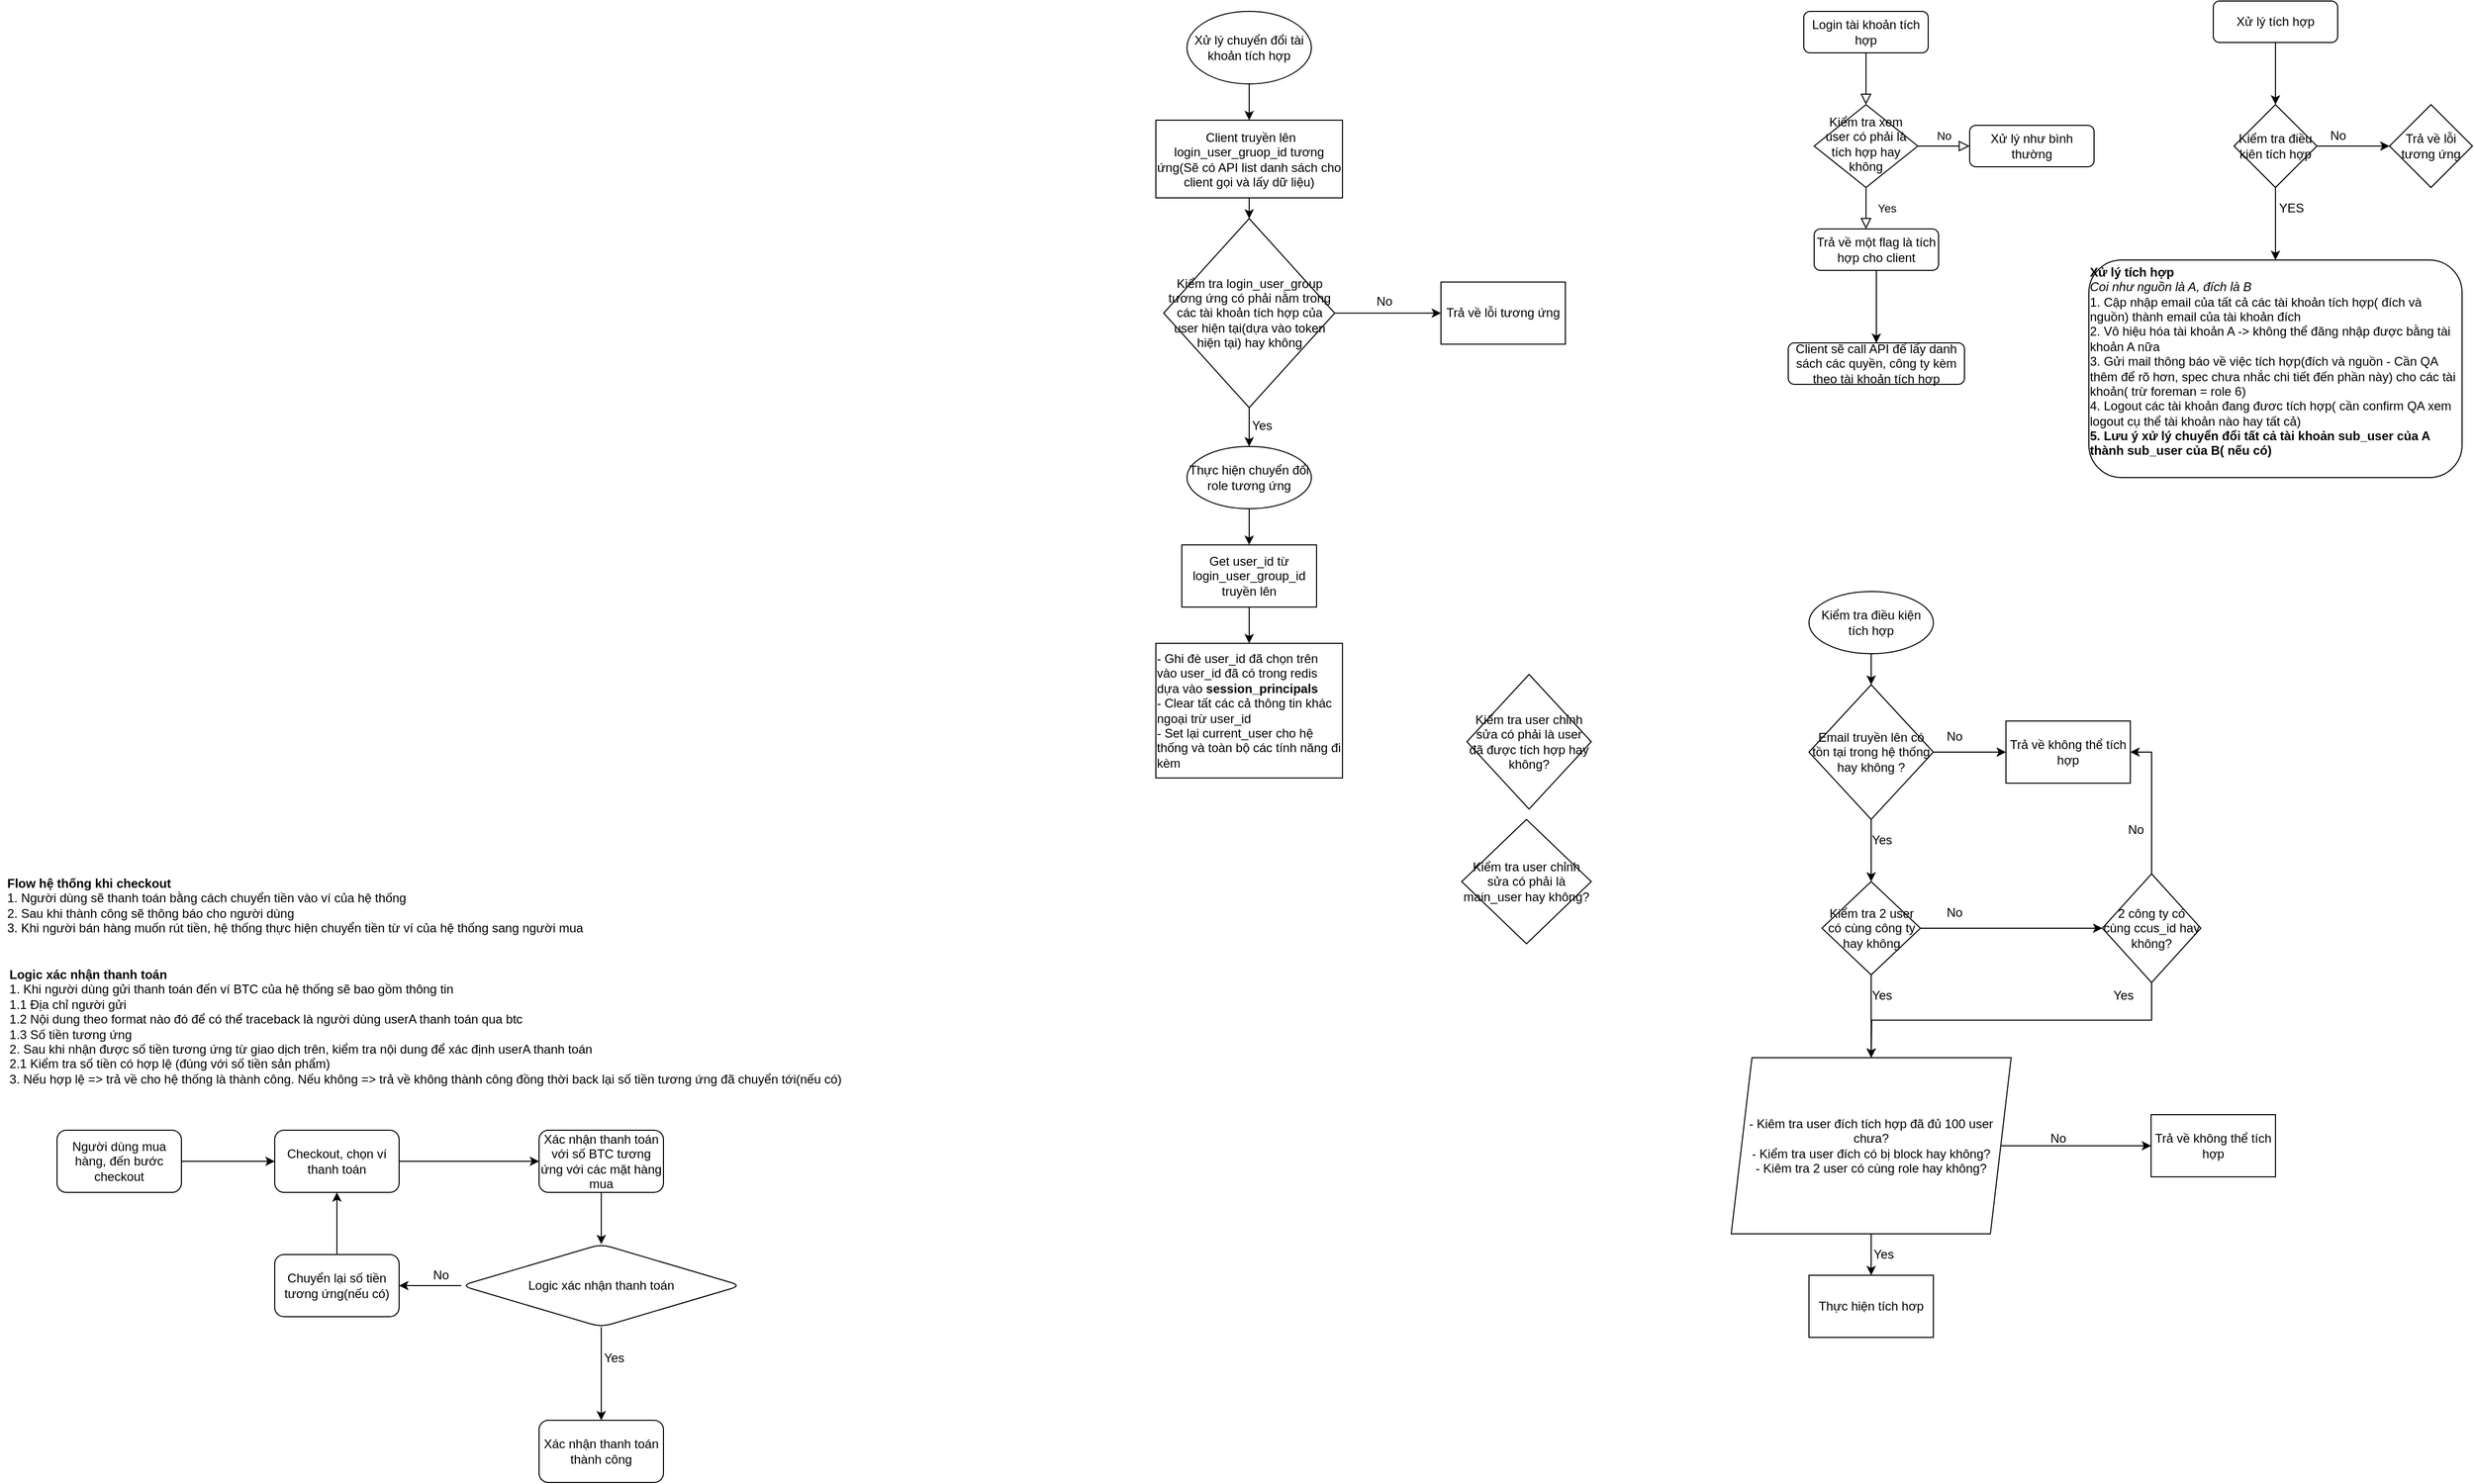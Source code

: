 <mxfile version="14.6.11" type="github" pages="2">
  <diagram id="C5RBs43oDa-KdzZeNtuy" name="Page-1">
    <mxGraphModel dx="4671" dy="774" grid="1" gridSize="10" guides="1" tooltips="1" connect="1" arrows="1" fold="1" page="1" pageScale="1" pageWidth="3300" pageHeight="4681" math="0" shadow="0">
      <root>
        <mxCell id="WIyWlLk6GJQsqaUBKTNV-0" />
        <mxCell id="WIyWlLk6GJQsqaUBKTNV-1" parent="WIyWlLk6GJQsqaUBKTNV-0" />
        <mxCell id="WIyWlLk6GJQsqaUBKTNV-2" value="" style="rounded=0;html=1;jettySize=auto;orthogonalLoop=1;fontSize=11;endArrow=block;endFill=0;endSize=8;strokeWidth=1;shadow=0;labelBackgroundColor=none;edgeStyle=orthogonalEdgeStyle;" parent="WIyWlLk6GJQsqaUBKTNV-1" source="WIyWlLk6GJQsqaUBKTNV-3" target="WIyWlLk6GJQsqaUBKTNV-6" edge="1">
          <mxGeometry relative="1" as="geometry" />
        </mxCell>
        <mxCell id="WIyWlLk6GJQsqaUBKTNV-3" value="Login tài khoản tích hợp" style="rounded=1;whiteSpace=wrap;html=1;fontSize=12;glass=0;strokeWidth=1;shadow=0;" parent="WIyWlLk6GJQsqaUBKTNV-1" vertex="1">
          <mxGeometry x="55" y="40" width="120" height="40" as="geometry" />
        </mxCell>
        <mxCell id="WIyWlLk6GJQsqaUBKTNV-4" value="Yes" style="rounded=0;html=1;jettySize=auto;orthogonalLoop=1;fontSize=11;endArrow=block;endFill=0;endSize=8;strokeWidth=1;shadow=0;labelBackgroundColor=none;edgeStyle=orthogonalEdgeStyle;" parent="WIyWlLk6GJQsqaUBKTNV-1" source="WIyWlLk6GJQsqaUBKTNV-6" edge="1">
          <mxGeometry y="20" relative="1" as="geometry">
            <mxPoint as="offset" />
            <mxPoint x="115" y="250" as="targetPoint" />
          </mxGeometry>
        </mxCell>
        <mxCell id="WIyWlLk6GJQsqaUBKTNV-5" value="No" style="edgeStyle=orthogonalEdgeStyle;rounded=0;html=1;jettySize=auto;orthogonalLoop=1;fontSize=11;endArrow=block;endFill=0;endSize=8;strokeWidth=1;shadow=0;labelBackgroundColor=none;" parent="WIyWlLk6GJQsqaUBKTNV-1" source="WIyWlLk6GJQsqaUBKTNV-6" target="WIyWlLk6GJQsqaUBKTNV-7" edge="1">
          <mxGeometry y="10" relative="1" as="geometry">
            <mxPoint as="offset" />
          </mxGeometry>
        </mxCell>
        <mxCell id="WIyWlLk6GJQsqaUBKTNV-6" value="Kiểm tra xem user có phải là tích hợp hay không" style="rhombus;whiteSpace=wrap;html=1;shadow=0;fontFamily=Helvetica;fontSize=12;align=center;strokeWidth=1;spacing=6;spacingTop=-4;" parent="WIyWlLk6GJQsqaUBKTNV-1" vertex="1">
          <mxGeometry x="65" y="130" width="100" height="80" as="geometry" />
        </mxCell>
        <mxCell id="WIyWlLk6GJQsqaUBKTNV-7" value="Xử lý như bình thường" style="rounded=1;whiteSpace=wrap;html=1;fontSize=12;glass=0;strokeWidth=1;shadow=0;" parent="WIyWlLk6GJQsqaUBKTNV-1" vertex="1">
          <mxGeometry x="215" y="150" width="120" height="40" as="geometry" />
        </mxCell>
        <mxCell id="WIyWlLk6GJQsqaUBKTNV-11" value="Client sẽ call API để lấy danh sách các quyền, công ty kèm theo tài khoản tích hợp" style="rounded=1;whiteSpace=wrap;html=1;fontSize=12;glass=0;strokeWidth=1;shadow=0;" parent="WIyWlLk6GJQsqaUBKTNV-1" vertex="1">
          <mxGeometry x="40" y="360" width="170" height="40" as="geometry" />
        </mxCell>
        <mxCell id="jHolvsN0XOzwWB7OhUbm-3" style="edgeStyle=orthogonalEdgeStyle;rounded=0;orthogonalLoop=1;jettySize=auto;html=1;exitX=0.5;exitY=1;exitDx=0;exitDy=0;entryX=0.5;entryY=0;entryDx=0;entryDy=0;" parent="WIyWlLk6GJQsqaUBKTNV-1" source="WIyWlLk6GJQsqaUBKTNV-12" target="WIyWlLk6GJQsqaUBKTNV-11" edge="1">
          <mxGeometry relative="1" as="geometry" />
        </mxCell>
        <mxCell id="WIyWlLk6GJQsqaUBKTNV-12" value="Trả về một flag là tích hợp cho client" style="rounded=1;whiteSpace=wrap;html=1;fontSize=12;glass=0;strokeWidth=1;shadow=0;" parent="WIyWlLk6GJQsqaUBKTNV-1" vertex="1">
          <mxGeometry x="65" y="250" width="120" height="40" as="geometry" />
        </mxCell>
        <mxCell id="jHolvsN0XOzwWB7OhUbm-8" style="edgeStyle=orthogonalEdgeStyle;rounded=0;orthogonalLoop=1;jettySize=auto;html=1;exitX=0.5;exitY=1;exitDx=0;exitDy=0;entryX=0.5;entryY=0;entryDx=0;entryDy=0;" parent="WIyWlLk6GJQsqaUBKTNV-1" source="jHolvsN0XOzwWB7OhUbm-4" target="jHolvsN0XOzwWB7OhUbm-6" edge="1">
          <mxGeometry relative="1" as="geometry" />
        </mxCell>
        <mxCell id="jHolvsN0XOzwWB7OhUbm-4" value="Xử lý tích hợp" style="rounded=1;whiteSpace=wrap;html=1;" parent="WIyWlLk6GJQsqaUBKTNV-1" vertex="1">
          <mxGeometry x="450" y="30" width="120" height="40" as="geometry" />
        </mxCell>
        <mxCell id="jHolvsN0XOzwWB7OhUbm-9" style="edgeStyle=orthogonalEdgeStyle;rounded=0;orthogonalLoop=1;jettySize=auto;html=1;exitX=1;exitY=0.5;exitDx=0;exitDy=0;" parent="WIyWlLk6GJQsqaUBKTNV-1" source="jHolvsN0XOzwWB7OhUbm-6" edge="1">
          <mxGeometry relative="1" as="geometry">
            <mxPoint x="620" y="170" as="targetPoint" />
          </mxGeometry>
        </mxCell>
        <mxCell id="jHolvsN0XOzwWB7OhUbm-14" style="edgeStyle=orthogonalEdgeStyle;rounded=0;orthogonalLoop=1;jettySize=auto;html=1;exitX=0.5;exitY=1;exitDx=0;exitDy=0;entryX=0.5;entryY=0;entryDx=0;entryDy=0;" parent="WIyWlLk6GJQsqaUBKTNV-1" source="jHolvsN0XOzwWB7OhUbm-6" target="jHolvsN0XOzwWB7OhUbm-12" edge="1">
          <mxGeometry relative="1" as="geometry" />
        </mxCell>
        <mxCell id="jHolvsN0XOzwWB7OhUbm-6" value="Kiểm tra điều kiên tích hợp&lt;br&gt;" style="rhombus;whiteSpace=wrap;html=1;" parent="WIyWlLk6GJQsqaUBKTNV-1" vertex="1">
          <mxGeometry x="470" y="130" width="80" height="80" as="geometry" />
        </mxCell>
        <mxCell id="jHolvsN0XOzwWB7OhUbm-10" value="Trả về lỗi tương ứng" style="rhombus;whiteSpace=wrap;html=1;" parent="WIyWlLk6GJQsqaUBKTNV-1" vertex="1">
          <mxGeometry x="620" y="130" width="80" height="80" as="geometry" />
        </mxCell>
        <mxCell id="jHolvsN0XOzwWB7OhUbm-12" value="&lt;div style=&quot;text-align: left&quot;&gt;&lt;span&gt;&lt;b&gt;Xử lý tích hợp&lt;/b&gt;&lt;/span&gt;&lt;/div&gt;&lt;div style=&quot;text-align: left&quot;&gt;&lt;i&gt;&lt;span style=&quot;text-align: center&quot;&gt;Coi như nguồn là A, đích là B&lt;/span&gt;&lt;span&gt;&lt;br&gt;&lt;/span&gt;&lt;/i&gt;&lt;/div&gt;&lt;div style=&quot;text-align: left&quot;&gt;&lt;span&gt;1. Cập nhập email của tất cả các tài khoản tích hợp( đích và nguồn) thành email của tài khoản đích&lt;/span&gt;&lt;/div&gt;&lt;div style=&quot;text-align: left&quot;&gt;&lt;span&gt;2. Vô hiệu hóa tài khoản A -&amp;gt; không thể đăng nhập được bằng tài khoản A nữa&lt;/span&gt;&lt;br&gt;&lt;/div&gt;&lt;div style=&quot;text-align: left&quot;&gt;&lt;span&gt;3. Gửi mail thông báo về việc tích hợp(đích và nguồn - Cần QA thêm để rõ hơn, spec chưa nhắc chi tiết đến phần này) cho các tài khoản( trừ foreman = role 6)&lt;/span&gt;&lt;/div&gt;&lt;div style=&quot;text-align: left&quot;&gt;&lt;div&gt;&lt;span&gt;4. Logout các tài khoản đang đươc tích hợp( cần confirm QA xem logout cụ thể tài khoản nào hay tất cả)&lt;/span&gt;&lt;/div&gt;&lt;div&gt;&lt;b&gt;5. Lưu ý xử lý chuyển đổi tất cả tài khoản sub_user của A thành sub_user của B( nếu có)&lt;/b&gt;&lt;/div&gt;&lt;/div&gt;&lt;div style=&quot;text-align: left&quot;&gt;&lt;span&gt;&lt;br&gt;&lt;/span&gt;&lt;/div&gt;" style="rounded=1;whiteSpace=wrap;html=1;" parent="WIyWlLk6GJQsqaUBKTNV-1" vertex="1">
          <mxGeometry x="330" y="280" width="360" height="210" as="geometry" />
        </mxCell>
        <mxCell id="jHolvsN0XOzwWB7OhUbm-15" value="No" style="text;html=1;align=center;verticalAlign=middle;resizable=0;points=[];autosize=1;" parent="WIyWlLk6GJQsqaUBKTNV-1" vertex="1">
          <mxGeometry x="555" y="150" width="30" height="20" as="geometry" />
        </mxCell>
        <mxCell id="jHolvsN0XOzwWB7OhUbm-16" value="&amp;nbsp; &amp;nbsp;YES" style="text;html=1;align=center;verticalAlign=middle;resizable=0;points=[];autosize=1;" parent="WIyWlLk6GJQsqaUBKTNV-1" vertex="1">
          <mxGeometry x="495" y="220" width="50" height="20" as="geometry" />
        </mxCell>
        <mxCell id="zIeO4mX2KZUvqB7qtyrd-4" style="edgeStyle=orthogonalEdgeStyle;rounded=0;orthogonalLoop=1;jettySize=auto;html=1;exitX=1;exitY=0.5;exitDx=0;exitDy=0;entryX=0;entryY=0.5;entryDx=0;entryDy=0;" parent="WIyWlLk6GJQsqaUBKTNV-1" source="zIeO4mX2KZUvqB7qtyrd-1" target="zIeO4mX2KZUvqB7qtyrd-2" edge="1">
          <mxGeometry relative="1" as="geometry" />
        </mxCell>
        <mxCell id="zIeO4mX2KZUvqB7qtyrd-8" style="edgeStyle=orthogonalEdgeStyle;rounded=0;orthogonalLoop=1;jettySize=auto;html=1;exitX=0.5;exitY=1;exitDx=0;exitDy=0;entryX=0.5;entryY=0;entryDx=0;entryDy=0;" parent="WIyWlLk6GJQsqaUBKTNV-1" source="zIeO4mX2KZUvqB7qtyrd-1" target="zIeO4mX2KZUvqB7qtyrd-23" edge="1">
          <mxGeometry relative="1" as="geometry">
            <mxPoint x="120" y="870" as="targetPoint" />
          </mxGeometry>
        </mxCell>
        <mxCell id="zIeO4mX2KZUvqB7qtyrd-1" value="Email truyền lên có tồn tại trong hệ thống hay không ?" style="rhombus;whiteSpace=wrap;html=1;" parent="WIyWlLk6GJQsqaUBKTNV-1" vertex="1">
          <mxGeometry x="60" y="690" width="120" height="130" as="geometry" />
        </mxCell>
        <mxCell id="zIeO4mX2KZUvqB7qtyrd-2" value="Trả về không thể tích hợp" style="rounded=0;whiteSpace=wrap;html=1;" parent="WIyWlLk6GJQsqaUBKTNV-1" vertex="1">
          <mxGeometry x="250" y="725" width="120" height="60" as="geometry" />
        </mxCell>
        <mxCell id="zIeO4mX2KZUvqB7qtyrd-5" value="No" style="text;html=1;align=center;verticalAlign=middle;resizable=0;points=[];autosize=1;strokeColor=none;" parent="WIyWlLk6GJQsqaUBKTNV-1" vertex="1">
          <mxGeometry x="185" y="730" width="30" height="20" as="geometry" />
        </mxCell>
        <mxCell id="zIeO4mX2KZUvqB7qtyrd-10" value="Yes" style="text;html=1;align=center;verticalAlign=middle;resizable=0;points=[];autosize=1;strokeColor=none;" parent="WIyWlLk6GJQsqaUBKTNV-1" vertex="1">
          <mxGeometry x="110" y="830" width="40" height="20" as="geometry" />
        </mxCell>
        <mxCell id="zIeO4mX2KZUvqB7qtyrd-38" style="edgeStyle=orthogonalEdgeStyle;rounded=0;orthogonalLoop=1;jettySize=auto;html=1;exitX=1;exitY=0.5;exitDx=0;exitDy=0;entryX=0;entryY=0.5;entryDx=0;entryDy=0;" parent="WIyWlLk6GJQsqaUBKTNV-1" source="zIeO4mX2KZUvqB7qtyrd-22" target="zIeO4mX2KZUvqB7qtyrd-39" edge="1">
          <mxGeometry relative="1" as="geometry">
            <mxPoint x="380" y="1130" as="targetPoint" />
          </mxGeometry>
        </mxCell>
        <mxCell id="zIeO4mX2KZUvqB7qtyrd-69" style="edgeStyle=orthogonalEdgeStyle;rounded=0;orthogonalLoop=1;jettySize=auto;html=1;exitX=0.5;exitY=1;exitDx=0;exitDy=0;entryX=0.5;entryY=0;entryDx=0;entryDy=0;" parent="WIyWlLk6GJQsqaUBKTNV-1" source="zIeO4mX2KZUvqB7qtyrd-22" target="zIeO4mX2KZUvqB7qtyrd-41" edge="1">
          <mxGeometry relative="1" as="geometry" />
        </mxCell>
        <mxCell id="zIeO4mX2KZUvqB7qtyrd-22" value="- Kiêm tra user đích tích hợp đã đủ 100 user chưa?&lt;br&gt;- Kiểm tra user đích có bị block hay không?&lt;br&gt;- Kiêm tra 2 user có cùng role hay không?" style="shape=parallelogram;perimeter=parallelogramPerimeter;whiteSpace=wrap;html=1;fixedSize=1;" parent="WIyWlLk6GJQsqaUBKTNV-1" vertex="1">
          <mxGeometry x="-15" y="1050" width="270" height="170" as="geometry" />
        </mxCell>
        <mxCell id="zIeO4mX2KZUvqB7qtyrd-26" style="edgeStyle=orthogonalEdgeStyle;rounded=0;orthogonalLoop=1;jettySize=auto;html=1;exitX=1;exitY=0.5;exitDx=0;exitDy=0;entryX=0;entryY=0.5;entryDx=0;entryDy=0;" parent="WIyWlLk6GJQsqaUBKTNV-1" source="zIeO4mX2KZUvqB7qtyrd-23" target="zIeO4mX2KZUvqB7qtyrd-24" edge="1">
          <mxGeometry relative="1" as="geometry" />
        </mxCell>
        <mxCell id="zIeO4mX2KZUvqB7qtyrd-30" style="edgeStyle=orthogonalEdgeStyle;rounded=0;orthogonalLoop=1;jettySize=auto;html=1;exitX=0.5;exitY=1;exitDx=0;exitDy=0;entryX=0.5;entryY=0;entryDx=0;entryDy=0;" parent="WIyWlLk6GJQsqaUBKTNV-1" source="zIeO4mX2KZUvqB7qtyrd-23" target="zIeO4mX2KZUvqB7qtyrd-22" edge="1">
          <mxGeometry relative="1" as="geometry" />
        </mxCell>
        <mxCell id="zIeO4mX2KZUvqB7qtyrd-23" value="Kiểm tra 2 user có cùng công ty hay không" style="rhombus;whiteSpace=wrap;html=1;" parent="WIyWlLk6GJQsqaUBKTNV-1" vertex="1">
          <mxGeometry x="72.5" y="880" width="95" height="90" as="geometry" />
        </mxCell>
        <mxCell id="zIeO4mX2KZUvqB7qtyrd-28" style="edgeStyle=orthogonalEdgeStyle;rounded=0;orthogonalLoop=1;jettySize=auto;html=1;entryX=1;entryY=0.5;entryDx=0;entryDy=0;" parent="WIyWlLk6GJQsqaUBKTNV-1" source="zIeO4mX2KZUvqB7qtyrd-24" target="zIeO4mX2KZUvqB7qtyrd-2" edge="1">
          <mxGeometry relative="1" as="geometry" />
        </mxCell>
        <mxCell id="zIeO4mX2KZUvqB7qtyrd-35" style="edgeStyle=orthogonalEdgeStyle;rounded=0;orthogonalLoop=1;jettySize=auto;html=1;exitX=0.5;exitY=1;exitDx=0;exitDy=0;" parent="WIyWlLk6GJQsqaUBKTNV-1" source="zIeO4mX2KZUvqB7qtyrd-24" edge="1">
          <mxGeometry relative="1" as="geometry">
            <mxPoint x="120" y="1050" as="targetPoint" />
          </mxGeometry>
        </mxCell>
        <mxCell id="zIeO4mX2KZUvqB7qtyrd-24" value="2 công ty có cùng ccus_id hay không?" style="rhombus;whiteSpace=wrap;html=1;" parent="WIyWlLk6GJQsqaUBKTNV-1" vertex="1">
          <mxGeometry x="343" y="872.5" width="95" height="105" as="geometry" />
        </mxCell>
        <mxCell id="zIeO4mX2KZUvqB7qtyrd-27" value="No" style="text;html=1;align=center;verticalAlign=middle;resizable=0;points=[];autosize=1;strokeColor=none;" parent="WIyWlLk6GJQsqaUBKTNV-1" vertex="1">
          <mxGeometry x="185" y="900" width="30" height="20" as="geometry" />
        </mxCell>
        <mxCell id="zIeO4mX2KZUvqB7qtyrd-29" value="No" style="text;html=1;align=center;verticalAlign=middle;resizable=0;points=[];autosize=1;strokeColor=none;" parent="WIyWlLk6GJQsqaUBKTNV-1" vertex="1">
          <mxGeometry x="360" y="820" width="30" height="20" as="geometry" />
        </mxCell>
        <mxCell id="zIeO4mX2KZUvqB7qtyrd-31" value="Yes" style="text;html=1;align=center;verticalAlign=middle;resizable=0;points=[];autosize=1;strokeColor=none;" parent="WIyWlLk6GJQsqaUBKTNV-1" vertex="1">
          <mxGeometry x="110" y="980" width="40" height="20" as="geometry" />
        </mxCell>
        <mxCell id="zIeO4mX2KZUvqB7qtyrd-36" value="Yes" style="text;html=1;align=center;verticalAlign=middle;resizable=0;points=[];autosize=1;strokeColor=none;" parent="WIyWlLk6GJQsqaUBKTNV-1" vertex="1">
          <mxGeometry x="343" y="980" width="40" height="20" as="geometry" />
        </mxCell>
        <mxCell id="zIeO4mX2KZUvqB7qtyrd-39" value="Trả về không thể tích hợp" style="rounded=0;whiteSpace=wrap;html=1;" parent="WIyWlLk6GJQsqaUBKTNV-1" vertex="1">
          <mxGeometry x="390" y="1105" width="120" height="60" as="geometry" />
        </mxCell>
        <mxCell id="zIeO4mX2KZUvqB7qtyrd-40" value="No" style="text;html=1;align=center;verticalAlign=middle;resizable=0;points=[];autosize=1;strokeColor=none;" parent="WIyWlLk6GJQsqaUBKTNV-1" vertex="1">
          <mxGeometry x="285" y="1118" width="30" height="20" as="geometry" />
        </mxCell>
        <mxCell id="zIeO4mX2KZUvqB7qtyrd-41" value="Thực hiện tích hơp" style="whiteSpace=wrap;html=1;" parent="WIyWlLk6GJQsqaUBKTNV-1" vertex="1">
          <mxGeometry x="60" y="1260" width="120" height="60" as="geometry" />
        </mxCell>
        <mxCell id="zIeO4mX2KZUvqB7qtyrd-45" style="edgeStyle=orthogonalEdgeStyle;rounded=0;orthogonalLoop=1;jettySize=auto;html=1;entryX=0.5;entryY=0;entryDx=0;entryDy=0;" parent="WIyWlLk6GJQsqaUBKTNV-1" source="zIeO4mX2KZUvqB7qtyrd-43" target="zIeO4mX2KZUvqB7qtyrd-1" edge="1">
          <mxGeometry relative="1" as="geometry" />
        </mxCell>
        <mxCell id="zIeO4mX2KZUvqB7qtyrd-43" value="Kiểm tra điều kiện tích hợp" style="ellipse;whiteSpace=wrap;html=1;" parent="WIyWlLk6GJQsqaUBKTNV-1" vertex="1">
          <mxGeometry x="60" y="600" width="120" height="60" as="geometry" />
        </mxCell>
        <mxCell id="zIeO4mX2KZUvqB7qtyrd-47" value="&amp;nbsp;Yes" style="text;html=1;align=center;verticalAlign=middle;resizable=0;points=[];autosize=1;strokeColor=none;" parent="WIyWlLk6GJQsqaUBKTNV-1" vertex="1">
          <mxGeometry x="110" y="1230" width="40" height="20" as="geometry" />
        </mxCell>
        <mxCell id="zIeO4mX2KZUvqB7qtyrd-50" value="" style="edgeStyle=orthogonalEdgeStyle;rounded=0;orthogonalLoop=1;jettySize=auto;html=1;" parent="WIyWlLk6GJQsqaUBKTNV-1" source="zIeO4mX2KZUvqB7qtyrd-48" target="zIeO4mX2KZUvqB7qtyrd-49" edge="1">
          <mxGeometry relative="1" as="geometry" />
        </mxCell>
        <mxCell id="zIeO4mX2KZUvqB7qtyrd-48" value="Xử lý chuyển đổi tài khoản tích hợp" style="ellipse;whiteSpace=wrap;html=1;" parent="WIyWlLk6GJQsqaUBKTNV-1" vertex="1">
          <mxGeometry x="-540" y="40" width="120" height="70" as="geometry" />
        </mxCell>
        <mxCell id="zIeO4mX2KZUvqB7qtyrd-52" value="" style="edgeStyle=orthogonalEdgeStyle;rounded=0;orthogonalLoop=1;jettySize=auto;html=1;" parent="WIyWlLk6GJQsqaUBKTNV-1" source="zIeO4mX2KZUvqB7qtyrd-49" target="zIeO4mX2KZUvqB7qtyrd-51" edge="1">
          <mxGeometry relative="1" as="geometry" />
        </mxCell>
        <mxCell id="zIeO4mX2KZUvqB7qtyrd-49" value="&amp;nbsp;Client truyền lên login_user_gruop_id tương ứng(Sẽ có API list danh sách cho client gọi và lấy dữ liệu)" style="whiteSpace=wrap;html=1;" parent="WIyWlLk6GJQsqaUBKTNV-1" vertex="1">
          <mxGeometry x="-570" y="145" width="180" height="75" as="geometry" />
        </mxCell>
        <mxCell id="zIeO4mX2KZUvqB7qtyrd-54" value="" style="edgeStyle=orthogonalEdgeStyle;rounded=0;orthogonalLoop=1;jettySize=auto;html=1;" parent="WIyWlLk6GJQsqaUBKTNV-1" source="zIeO4mX2KZUvqB7qtyrd-51" target="zIeO4mX2KZUvqB7qtyrd-53" edge="1">
          <mxGeometry relative="1" as="geometry" />
        </mxCell>
        <mxCell id="zIeO4mX2KZUvqB7qtyrd-60" value="" style="edgeStyle=orthogonalEdgeStyle;rounded=0;orthogonalLoop=1;jettySize=auto;html=1;" parent="WIyWlLk6GJQsqaUBKTNV-1" source="zIeO4mX2KZUvqB7qtyrd-51" target="zIeO4mX2KZUvqB7qtyrd-59" edge="1">
          <mxGeometry relative="1" as="geometry" />
        </mxCell>
        <mxCell id="zIeO4mX2KZUvqB7qtyrd-51" value="Kiểm tra login_user_group tương ứng có phải nằm trong các tài khoản tích hợp của user hiện tại(dựa vào token hiện tại) hay không" style="rhombus;whiteSpace=wrap;html=1;" parent="WIyWlLk6GJQsqaUBKTNV-1" vertex="1">
          <mxGeometry x="-562.5" y="240" width="165" height="182.5" as="geometry" />
        </mxCell>
        <mxCell id="zIeO4mX2KZUvqB7qtyrd-53" value="Trả về lỗi tương ứng" style="whiteSpace=wrap;html=1;" parent="WIyWlLk6GJQsqaUBKTNV-1" vertex="1">
          <mxGeometry x="-295" y="301.25" width="120" height="60" as="geometry" />
        </mxCell>
        <mxCell id="zIeO4mX2KZUvqB7qtyrd-55" value="No" style="text;html=1;align=center;verticalAlign=middle;resizable=0;points=[];autosize=1;strokeColor=none;" parent="WIyWlLk6GJQsqaUBKTNV-1" vertex="1">
          <mxGeometry x="-365" y="310" width="30" height="20" as="geometry" />
        </mxCell>
        <mxCell id="zIeO4mX2KZUvqB7qtyrd-62" value="" style="edgeStyle=orthogonalEdgeStyle;rounded=0;orthogonalLoop=1;jettySize=auto;html=1;" parent="WIyWlLk6GJQsqaUBKTNV-1" source="zIeO4mX2KZUvqB7qtyrd-59" target="zIeO4mX2KZUvqB7qtyrd-61" edge="1">
          <mxGeometry relative="1" as="geometry" />
        </mxCell>
        <mxCell id="zIeO4mX2KZUvqB7qtyrd-59" value="Thực hiện chuyển đổi role tương ứng" style="ellipse;whiteSpace=wrap;html=1;" parent="WIyWlLk6GJQsqaUBKTNV-1" vertex="1">
          <mxGeometry x="-540" y="460" width="120" height="60" as="geometry" />
        </mxCell>
        <mxCell id="zIeO4mX2KZUvqB7qtyrd-65" value="" style="edgeStyle=orthogonalEdgeStyle;rounded=0;orthogonalLoop=1;jettySize=auto;html=1;" parent="WIyWlLk6GJQsqaUBKTNV-1" source="zIeO4mX2KZUvqB7qtyrd-61" target="zIeO4mX2KZUvqB7qtyrd-64" edge="1">
          <mxGeometry relative="1" as="geometry" />
        </mxCell>
        <mxCell id="zIeO4mX2KZUvqB7qtyrd-61" value="Get user_id từ login_user_group_id truyền lên" style="whiteSpace=wrap;html=1;" parent="WIyWlLk6GJQsqaUBKTNV-1" vertex="1">
          <mxGeometry x="-545" y="555" width="130" height="60" as="geometry" />
        </mxCell>
        <mxCell id="zIeO4mX2KZUvqB7qtyrd-63" value="Yes" style="text;html=1;align=center;verticalAlign=middle;resizable=0;points=[];autosize=1;strokeColor=none;" parent="WIyWlLk6GJQsqaUBKTNV-1" vertex="1">
          <mxGeometry x="-488" y="430" width="40" height="20" as="geometry" />
        </mxCell>
        <mxCell id="zIeO4mX2KZUvqB7qtyrd-64" value="&lt;div style=&quot;text-align: left&quot;&gt;- Ghi đè user_id đã chọn trên vào user_id đã có trong redis dựa vào &lt;b&gt;session_principals&lt;/b&gt;&lt;/div&gt;&lt;div style=&quot;text-align: left&quot;&gt;&lt;span&gt;- Clear tất các cả thông tin khác ngoại trừ user_id&lt;/span&gt;&lt;/div&gt;&lt;div style=&quot;text-align: left&quot;&gt;&lt;span&gt;- Set lại current_user cho hệ thống và toàn bộ các tính năng đi kèm&lt;/span&gt;&lt;/div&gt;" style="whiteSpace=wrap;html=1;" parent="WIyWlLk6GJQsqaUBKTNV-1" vertex="1">
          <mxGeometry x="-570" y="650" width="180" height="130" as="geometry" />
        </mxCell>
        <mxCell id="zIeO4mX2KZUvqB7qtyrd-67" value="Kiểm tra user chỉnh sửa có phải là user đã được tích hợp hay không?" style="rhombus;whiteSpace=wrap;html=1;" parent="WIyWlLk6GJQsqaUBKTNV-1" vertex="1">
          <mxGeometry x="-270" y="680" width="120" height="130" as="geometry" />
        </mxCell>
        <mxCell id="zIeO4mX2KZUvqB7qtyrd-68" value="Kiểm tra user chỉnh sửa có phải là main_user hay không?" style="rhombus;whiteSpace=wrap;html=1;" parent="WIyWlLk6GJQsqaUBKTNV-1" vertex="1">
          <mxGeometry x="-275" y="820" width="125" height="120" as="geometry" />
        </mxCell>
        <mxCell id="Pzx_2IbmcqcxfDPaLrir-2" value="" style="edgeStyle=orthogonalEdgeStyle;rounded=0;orthogonalLoop=1;jettySize=auto;html=1;" edge="1" parent="WIyWlLk6GJQsqaUBKTNV-1" source="Pzx_2IbmcqcxfDPaLrir-0" target="Pzx_2IbmcqcxfDPaLrir-1">
          <mxGeometry relative="1" as="geometry" />
        </mxCell>
        <mxCell id="Pzx_2IbmcqcxfDPaLrir-0" value="Người dùng mua hàng, đến bước checkout" style="rounded=1;whiteSpace=wrap;html=1;" vertex="1" parent="WIyWlLk6GJQsqaUBKTNV-1">
          <mxGeometry x="-1630" y="1120" width="120" height="60" as="geometry" />
        </mxCell>
        <mxCell id="Pzx_2IbmcqcxfDPaLrir-4" value="" style="edgeStyle=orthogonalEdgeStyle;rounded=0;orthogonalLoop=1;jettySize=auto;html=1;" edge="1" parent="WIyWlLk6GJQsqaUBKTNV-1" source="Pzx_2IbmcqcxfDPaLrir-1" target="Pzx_2IbmcqcxfDPaLrir-3">
          <mxGeometry relative="1" as="geometry" />
        </mxCell>
        <mxCell id="Pzx_2IbmcqcxfDPaLrir-1" value="Checkout, chọn ví thanh toán" style="rounded=1;whiteSpace=wrap;html=1;" vertex="1" parent="WIyWlLk6GJQsqaUBKTNV-1">
          <mxGeometry x="-1420" y="1120" width="120" height="60" as="geometry" />
        </mxCell>
        <mxCell id="Pzx_2IbmcqcxfDPaLrir-6" value="" style="edgeStyle=orthogonalEdgeStyle;rounded=0;orthogonalLoop=1;jettySize=auto;html=1;" edge="1" parent="WIyWlLk6GJQsqaUBKTNV-1" source="Pzx_2IbmcqcxfDPaLrir-3" target="Pzx_2IbmcqcxfDPaLrir-5">
          <mxGeometry relative="1" as="geometry" />
        </mxCell>
        <mxCell id="Pzx_2IbmcqcxfDPaLrir-3" value="Xác nhận thanh toán với số BTC tương ứng với các mặt hàng mua" style="whiteSpace=wrap;html=1;rounded=1;" vertex="1" parent="WIyWlLk6GJQsqaUBKTNV-1">
          <mxGeometry x="-1165" y="1120" width="120" height="60" as="geometry" />
        </mxCell>
        <mxCell id="Pzx_2IbmcqcxfDPaLrir-8" value="" style="edgeStyle=orthogonalEdgeStyle;rounded=0;orthogonalLoop=1;jettySize=auto;html=1;" edge="1" parent="WIyWlLk6GJQsqaUBKTNV-1" source="Pzx_2IbmcqcxfDPaLrir-5" target="Pzx_2IbmcqcxfDPaLrir-7">
          <mxGeometry relative="1" as="geometry" />
        </mxCell>
        <mxCell id="Pzx_2IbmcqcxfDPaLrir-17" value="" style="edgeStyle=orthogonalEdgeStyle;rounded=0;orthogonalLoop=1;jettySize=auto;html=1;exitX=0;exitY=0.5;exitDx=0;exitDy=0;" edge="1" parent="WIyWlLk6GJQsqaUBKTNV-1" source="Pzx_2IbmcqcxfDPaLrir-5" target="Pzx_2IbmcqcxfDPaLrir-16">
          <mxGeometry relative="1" as="geometry">
            <mxPoint x="-1280" y="1270" as="sourcePoint" />
          </mxGeometry>
        </mxCell>
        <mxCell id="Pzx_2IbmcqcxfDPaLrir-5" value="Logic xác nhận thanh toán" style="rhombus;whiteSpace=wrap;html=1;rounded=1;" vertex="1" parent="WIyWlLk6GJQsqaUBKTNV-1">
          <mxGeometry x="-1240" y="1230" width="270" height="80" as="geometry" />
        </mxCell>
        <mxCell id="Pzx_2IbmcqcxfDPaLrir-7" value="Xác nhận thanh toán thành công" style="whiteSpace=wrap;html=1;rounded=1;" vertex="1" parent="WIyWlLk6GJQsqaUBKTNV-1">
          <mxGeometry x="-1165" y="1400" width="120" height="60" as="geometry" />
        </mxCell>
        <mxCell id="Pzx_2IbmcqcxfDPaLrir-9" value="Yes" style="text;html=1;align=center;verticalAlign=middle;resizable=0;points=[];autosize=1;strokeColor=none;" vertex="1" parent="WIyWlLk6GJQsqaUBKTNV-1">
          <mxGeometry x="-1113" y="1330" width="40" height="20" as="geometry" />
        </mxCell>
        <mxCell id="Pzx_2IbmcqcxfDPaLrir-14" value="&lt;b&gt;Flow hệ thống khi checkout&lt;br&gt;&lt;/b&gt;1. Người dùng sẽ thanh toán bằng cách chuyển tiền vào ví của hệ thống&lt;br&gt;2. Sau khi thành công sẽ thông báo cho người dùng&lt;br&gt;&lt;div&gt;&lt;span&gt;3. Khi người bán hàng muốn rút tiền, hệ thống thực hiện chuyển tiền từ ví của hệ thống sang người mua&lt;/span&gt;&lt;/div&gt;" style="text;html=1;align=left;verticalAlign=middle;resizable=0;points=[];autosize=1;strokeColor=none;" vertex="1" parent="WIyWlLk6GJQsqaUBKTNV-1">
          <mxGeometry x="-1680" y="872.5" width="570" height="60" as="geometry" />
        </mxCell>
        <mxCell id="Pzx_2IbmcqcxfDPaLrir-15" value="&lt;div style=&quot;text-align: left&quot;&gt;&lt;b&gt;Logic xác nhận thanh toán&lt;/b&gt;&lt;/div&gt;&lt;div style=&quot;text-align: left&quot;&gt;&lt;span&gt;1. Khi người dùng gửi thanh toán đến ví BTC của hệ thống sẽ bao gồm thông tin&lt;/span&gt;&lt;/div&gt;&lt;div style=&quot;text-align: left&quot;&gt;&lt;span&gt;1.1 Địa chỉ người gửi&lt;/span&gt;&lt;/div&gt;&lt;div style=&quot;text-align: left&quot;&gt;&lt;span&gt;1.2 Nội dung theo format nào đó để có thể traceback là người dùng userA thanh toán qua btc&lt;/span&gt;&lt;/div&gt;&lt;div style=&quot;text-align: left&quot;&gt;&lt;span&gt;1.3 Số tiền tương ứng&lt;/span&gt;&lt;/div&gt;&lt;div style=&quot;text-align: left&quot;&gt;&lt;span&gt;2. Sau khi nhận được số tiền tương ứng từ giao dịch trên, kiểm tra nội dung để xác định userA thanh toán&lt;/span&gt;&lt;/div&gt;&lt;div style=&quot;text-align: left&quot;&gt;&lt;span&gt;2.1 Kiểm tra số tiền có hợp lệ (đúng với số tiền sản phẩm)&lt;/span&gt;&lt;/div&gt;&lt;div style=&quot;text-align: left&quot;&gt;&lt;span&gt;3. Nếu hợp lệ =&amp;gt; trả về cho hệ thống là thành công. Nếu không =&amp;gt; trả về không thành công đồng thời back lại số tiền tương ứng đã chuyển tới(nếu có)&lt;/span&gt;&lt;/div&gt;" style="text;html=1;align=center;verticalAlign=middle;resizable=0;points=[];autosize=1;strokeColor=none;" vertex="1" parent="WIyWlLk6GJQsqaUBKTNV-1">
          <mxGeometry x="-1685" y="960" width="820" height="120" as="geometry" />
        </mxCell>
        <mxCell id="Pzx_2IbmcqcxfDPaLrir-19" style="edgeStyle=orthogonalEdgeStyle;rounded=0;orthogonalLoop=1;jettySize=auto;html=1;exitX=0.5;exitY=0;exitDx=0;exitDy=0;entryX=0.5;entryY=1;entryDx=0;entryDy=0;" edge="1" parent="WIyWlLk6GJQsqaUBKTNV-1" source="Pzx_2IbmcqcxfDPaLrir-16" target="Pzx_2IbmcqcxfDPaLrir-1">
          <mxGeometry relative="1" as="geometry" />
        </mxCell>
        <mxCell id="Pzx_2IbmcqcxfDPaLrir-16" value="Chuyển lại số tiền tương ứng(nếu có)" style="whiteSpace=wrap;html=1;rounded=1;" vertex="1" parent="WIyWlLk6GJQsqaUBKTNV-1">
          <mxGeometry x="-1420" y="1240" width="120" height="60" as="geometry" />
        </mxCell>
        <mxCell id="Pzx_2IbmcqcxfDPaLrir-18" value="No" style="text;html=1;align=center;verticalAlign=middle;resizable=0;points=[];autosize=1;strokeColor=none;" vertex="1" parent="WIyWlLk6GJQsqaUBKTNV-1">
          <mxGeometry x="-1275" y="1250" width="30" height="20" as="geometry" />
        </mxCell>
      </root>
    </mxGraphModel>
  </diagram>
  <diagram id="yCReoXExJC-A5LxjsX6s" name="Page-2">
    <mxGraphModel dx="4671" dy="774" grid="1" gridSize="10" guides="1" tooltips="1" connect="1" arrows="1" fold="1" page="1" pageScale="1" pageWidth="3300" pageHeight="4681" math="0" shadow="0">
      <root>
        <mxCell id="QEjalHJp5oZfsgXsl_Ml-0" />
        <mxCell id="QEjalHJp5oZfsgXsl_Ml-1" parent="QEjalHJp5oZfsgXsl_Ml-0" />
        <mxCell id="gn3FfOdo5ZKd8XzCmzbQ-0" value="" style="edgeStyle=orthogonalEdgeStyle;rounded=0;orthogonalLoop=1;jettySize=auto;html=1;" edge="1" parent="QEjalHJp5oZfsgXsl_Ml-1" source="gn3FfOdo5ZKd8XzCmzbQ-1" target="gn3FfOdo5ZKd8XzCmzbQ-3">
          <mxGeometry relative="1" as="geometry" />
        </mxCell>
        <mxCell id="gn3FfOdo5ZKd8XzCmzbQ-1" value="Người dùng mua hàng, đến bước checkout" style="rounded=1;whiteSpace=wrap;html=1;" vertex="1" parent="QEjalHJp5oZfsgXsl_Ml-1">
          <mxGeometry x="-1630" y="1120" width="120" height="60" as="geometry" />
        </mxCell>
        <mxCell id="gn3FfOdo5ZKd8XzCmzbQ-2" value="" style="edgeStyle=orthogonalEdgeStyle;rounded=0;orthogonalLoop=1;jettySize=auto;html=1;" edge="1" parent="QEjalHJp5oZfsgXsl_Ml-1" source="gn3FfOdo5ZKd8XzCmzbQ-3" target="gn3FfOdo5ZKd8XzCmzbQ-5">
          <mxGeometry relative="1" as="geometry" />
        </mxCell>
        <mxCell id="gn3FfOdo5ZKd8XzCmzbQ-3" value="Checkout, chọn ví thanh toán" style="rounded=1;whiteSpace=wrap;html=1;" vertex="1" parent="QEjalHJp5oZfsgXsl_Ml-1">
          <mxGeometry x="-1420" y="1120" width="120" height="60" as="geometry" />
        </mxCell>
        <mxCell id="gn3FfOdo5ZKd8XzCmzbQ-4" value="" style="edgeStyle=orthogonalEdgeStyle;rounded=0;orthogonalLoop=1;jettySize=auto;html=1;" edge="1" parent="QEjalHJp5oZfsgXsl_Ml-1" source="gn3FfOdo5ZKd8XzCmzbQ-5" target="gn3FfOdo5ZKd8XzCmzbQ-8">
          <mxGeometry relative="1" as="geometry" />
        </mxCell>
        <mxCell id="gn3FfOdo5ZKd8XzCmzbQ-5" value="Xác nhận thanh toán với số BTC tương ứng với các mặt hàng mua" style="whiteSpace=wrap;html=1;rounded=1;" vertex="1" parent="QEjalHJp5oZfsgXsl_Ml-1">
          <mxGeometry x="-1165" y="1120" width="120" height="60" as="geometry" />
        </mxCell>
        <mxCell id="gn3FfOdo5ZKd8XzCmzbQ-6" value="" style="edgeStyle=orthogonalEdgeStyle;rounded=0;orthogonalLoop=1;jettySize=auto;html=1;" edge="1" parent="QEjalHJp5oZfsgXsl_Ml-1" source="gn3FfOdo5ZKd8XzCmzbQ-8" target="gn3FfOdo5ZKd8XzCmzbQ-9">
          <mxGeometry relative="1" as="geometry" />
        </mxCell>
        <mxCell id="gn3FfOdo5ZKd8XzCmzbQ-7" value="" style="edgeStyle=orthogonalEdgeStyle;rounded=0;orthogonalLoop=1;jettySize=auto;html=1;exitX=0;exitY=0.5;exitDx=0;exitDy=0;" edge="1" parent="QEjalHJp5oZfsgXsl_Ml-1" source="gn3FfOdo5ZKd8XzCmzbQ-8" target="gn3FfOdo5ZKd8XzCmzbQ-14">
          <mxGeometry relative="1" as="geometry">
            <mxPoint x="-1280" y="1270" as="sourcePoint" />
          </mxGeometry>
        </mxCell>
        <mxCell id="gn3FfOdo5ZKd8XzCmzbQ-8" value="Logic xác nhận thanh toán" style="rhombus;whiteSpace=wrap;html=1;rounded=1;" vertex="1" parent="QEjalHJp5oZfsgXsl_Ml-1">
          <mxGeometry x="-1240" y="1230" width="270" height="80" as="geometry" />
        </mxCell>
        <mxCell id="gn3FfOdo5ZKd8XzCmzbQ-9" value="Xác nhận thanh toán thành công" style="whiteSpace=wrap;html=1;rounded=1;" vertex="1" parent="QEjalHJp5oZfsgXsl_Ml-1">
          <mxGeometry x="-1165" y="1400" width="120" height="60" as="geometry" />
        </mxCell>
        <mxCell id="gn3FfOdo5ZKd8XzCmzbQ-10" value="Yes" style="text;html=1;align=center;verticalAlign=middle;resizable=0;points=[];autosize=1;strokeColor=none;" vertex="1" parent="QEjalHJp5oZfsgXsl_Ml-1">
          <mxGeometry x="-1113" y="1330" width="40" height="20" as="geometry" />
        </mxCell>
        <mxCell id="gn3FfOdo5ZKd8XzCmzbQ-11" value="&lt;b&gt;Flow hệ thống khi checkout&lt;br&gt;&lt;/b&gt;1. Người dùng sẽ thanh toán bằng cách chuyển tiền vào ví của hệ thống&lt;br&gt;2. Sau khi thành công sẽ thông báo cho người dùng&lt;br&gt;&lt;div&gt;&lt;span&gt;3. Khi người bán hàng muốn rút tiền, hệ thống thực hiện chuyển tiền từ ví của hệ thống sang người mua&lt;/span&gt;&lt;/div&gt;" style="text;html=1;align=left;verticalAlign=middle;resizable=0;points=[];autosize=1;strokeColor=none;" vertex="1" parent="QEjalHJp5oZfsgXsl_Ml-1">
          <mxGeometry x="-1680" y="872.5" width="570" height="60" as="geometry" />
        </mxCell>
        <mxCell id="gn3FfOdo5ZKd8XzCmzbQ-12" value="&lt;div style=&quot;text-align: left&quot;&gt;&lt;b&gt;Logic xác nhận thanh toán&lt;/b&gt;&lt;/div&gt;&lt;div style=&quot;text-align: left&quot;&gt;&lt;span&gt;1. Khi người dùng gửi thanh toán đến ví BTC của hệ thống sẽ bao gồm thông tin&lt;/span&gt;&lt;/div&gt;&lt;div style=&quot;text-align: left&quot;&gt;&lt;span&gt;1.1 Địa chỉ người gửi&lt;/span&gt;&lt;/div&gt;&lt;div style=&quot;text-align: left&quot;&gt;&lt;span&gt;1.2 Nội dung theo format nào đó để có thể traceback là người dùng userA thanh toán qua btc&lt;/span&gt;&lt;/div&gt;&lt;div style=&quot;text-align: left&quot;&gt;&lt;span&gt;1.3 Số tiền tương ứng&lt;/span&gt;&lt;/div&gt;&lt;div style=&quot;text-align: left&quot;&gt;&lt;span&gt;&lt;b&gt;&lt;i&gt;Chú ý là: Tất cả dữ kiện trên phải lưu lại để xác định cho việc kiểm tra, back tiền, ...&lt;/i&gt;&lt;/b&gt;&lt;/span&gt;&lt;/div&gt;&lt;div style=&quot;text-align: left&quot;&gt;&lt;span&gt;2. Sau khi nhận được số tiền tương ứng từ giao dịch trên, kiểm tra nội dung để xác định userA thanh toán&lt;/span&gt;&lt;/div&gt;&lt;div style=&quot;text-align: left&quot;&gt;&lt;span&gt;2.1 Kiểm tra số tiền có hợp lệ (đúng với số tiền sản phẩm)&lt;/span&gt;&lt;/div&gt;&lt;div style=&quot;text-align: left&quot;&gt;&lt;span&gt;3. Nếu hợp lệ =&amp;gt; trả về cho hệ thống là thành công. Nếu không =&amp;gt; trả về không thành công đồng thời back lại số tiền tương ứng đã chuyển tới(nếu có)&lt;/span&gt;&lt;/div&gt;" style="text;html=1;align=center;verticalAlign=middle;resizable=0;points=[];autosize=1;strokeColor=none;" vertex="1" parent="QEjalHJp5oZfsgXsl_Ml-1">
          <mxGeometry x="-1685" y="955" width="820" height="130" as="geometry" />
        </mxCell>
        <mxCell id="gn3FfOdo5ZKd8XzCmzbQ-13" style="edgeStyle=orthogonalEdgeStyle;rounded=0;orthogonalLoop=1;jettySize=auto;html=1;exitX=0.5;exitY=0;exitDx=0;exitDy=0;entryX=0.5;entryY=1;entryDx=0;entryDy=0;" edge="1" parent="QEjalHJp5oZfsgXsl_Ml-1" source="gn3FfOdo5ZKd8XzCmzbQ-14" target="gn3FfOdo5ZKd8XzCmzbQ-3">
          <mxGeometry relative="1" as="geometry" />
        </mxCell>
        <mxCell id="gn3FfOdo5ZKd8XzCmzbQ-14" value="Chuyển lại số tiền tương ứng(nếu có)" style="whiteSpace=wrap;html=1;rounded=1;" vertex="1" parent="QEjalHJp5oZfsgXsl_Ml-1">
          <mxGeometry x="-1420" y="1240" width="120" height="60" as="geometry" />
        </mxCell>
        <mxCell id="gn3FfOdo5ZKd8XzCmzbQ-15" value="No" style="text;html=1;align=center;verticalAlign=middle;resizable=0;points=[];autosize=1;strokeColor=none;" vertex="1" parent="QEjalHJp5oZfsgXsl_Ml-1">
          <mxGeometry x="-1275" y="1250" width="30" height="20" as="geometry" />
        </mxCell>
      </root>
    </mxGraphModel>
  </diagram>
</mxfile>

